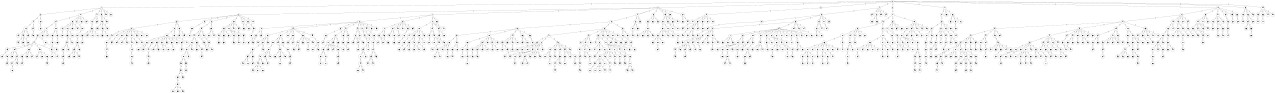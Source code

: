 graph G {
size="8.5,11;"
ratio = "expand;"
fixedsize="true;"
overlap="scale;"
node[shape=circle,width=.12,hight=.12,fontsize=12]
edge[fontsize=12]

0[label=" 0" color=black, pos="2.4617563,0.59306701!"];
1[label=" 1" color=black, pos="1.5310722,2.3827238!"];
2[label=" 2" color=black, pos="0.0056271604,2.3353449!"];
3[label=" 3" color=black, pos="0.88627875,0.40289842!"];
4[label=" 4" color=black, pos="1.271114,2.1853557!"];
5[label=" 5" color=black, pos="1.2188252,1.502954!"];
6[label=" 6" color=black, pos="0.20229684,0.95370487!"];
7[label=" 7" color=black, pos="0.2854,2.1225511!"];
8[label=" 8" color=black, pos="1.1294387,2.858142!"];
9[label=" 9" color=black, pos="2.2082896,2.4796997!"];
10[label=" 10" color=black, pos="2.8445217,1.2587552!"];
11[label=" 11" color=black, pos="0.76546158,1.1047394!"];
12[label=" 12" color=black, pos="1.3225213,2.7689977!"];
13[label=" 13" color=black, pos="0.44683377,2.1050716!"];
14[label=" 14" color=black, pos="2.8456417,0.48674786!"];
15[label=" 15" color=black, pos="0.41182632,2.8781979!"];
16[label=" 16" color=black, pos="0.32491701,0.201776!"];
17[label=" 17" color=black, pos="1.9772058,0.74712339!"];
18[label=" 18" color=black, pos="1.4965203,0.55252801!"];
19[label=" 19" color=black, pos="2.6675323,0.2985575!"];
20[label=" 20" color=black, pos="1.9473626,1.5314!"];
21[label=" 21" color=black, pos="1.3395069,0.043326943!"];
22[label=" 22" color=black, pos="0.69524815,1.3161902!"];
23[label=" 23" color=black, pos="2.1393737,0.64833953!"];
24[label=" 24" color=black, pos="0.93072813,0.99749737!"];
25[label=" 25" color=black, pos="0.53159123,0.7296614!"];
26[label=" 26" color=black, pos="0.75049937,0.29009343!"];
27[label=" 27" color=black, pos="2.9394569,1.4080852!"];
28[label=" 28" color=black, pos="1.6562061,2.2810157!"];
29[label=" 29" color=black, pos="0.5759569,0.18086152!"];
30[label=" 30" color=black, pos="1.8544175,1.3782795!"];
31[label=" 31" color=black, pos="0.69143995,1.458082!"];
32[label=" 32" color=black, pos="1.8767346,2.530102!"];
33[label=" 33" color=black, pos="2.2002001,1.4364373!"];
34[label=" 34" color=black, pos="2.5419528,0.3687311!"];
35[label=" 35" color=black, pos="1.3151817,0.36822904!"];
36[label=" 36" color=black, pos="0.71630152,2.9671008!"];
37[label=" 37" color=black, pos="2.9735875,1.5634635!"];
38[label=" 38" color=black, pos="1.6450141,2.8217962!"];
39[label=" 39" color=black, pos="1.968362,0.95862208!"];
40[label=" 40" color=black, pos="0.73545751,1.2534224!"];
41[label=" 41" color=black, pos="2.7484874,0.88635709!"];
42[label=" 42" color=black, pos="1.4163905,0.77184983!"];
43[label=" 43" color=black, pos="1.0319045,0.70296005!"];
44[label=" 44" color=black, pos="0.78932366,0.040464408!"];
45[label=" 45" color=black, pos="0.81802312,0.59091611!"];
46[label=" 46" color=black, pos="1.5456709,2.7994912!"];
47[label=" 47" color=black, pos="0.69259048,2.3591295!"];
48[label=" 48" color=black, pos="1.2468373,2.3637056!"];
49[label=" 49" color=black, pos="0.30241169,1.285765!"];
50[label=" 50" color=black, pos="2.5051509,1.4503745!"];
51[label=" 51" color=black, pos="2.1976937,1.2852614!"];
52[label=" 52" color=black, pos="0.82339533,2.7499285!"];
53[label=" 53" color=black, pos="0.92965364,1.1044556!"];
54[label=" 54" color=black, pos="0.75355688,1.9893574!"];
55[label=" 55" color=black, pos="2.6620601,0.87419535!"];
56[label=" 56" color=black, pos="2.9610389,2.9042222!"];
57[label=" 57" color=black, pos="2.4879637,0.98225276!"];
58[label=" 58" color=black, pos="1.2476019,1.5301699!"];
59[label=" 59" color=black, pos="2.5859617,0.43231288!"];
60[label=" 60" color=black, pos="1.141157,2.0507755!"];
61[label=" 61" color=black, pos="1.5230859,0.54613516!"];
62[label=" 62" color=black, pos="2.059178,0.72279016!"];
63[label=" 63" color=black, pos="2.8839795,2.6301355!"];
64[label=" 64" color=black, pos="0.83488646,2.1084689!"];
65[label=" 65" color=black, pos="2.7243447,0.31596467!"];
66[label=" 66" color=black, pos="0.52334888,2.4172422!"];
67[label=" 67" color=black, pos="0.66156584,0.51866769!"];
68[label=" 68" color=black, pos="0.031796418,0.87353351!"];
69[label=" 69" color=black, pos="2.7246744,0.83152513!"];
70[label=" 70" color=black, pos="2.9551612,1.5050904!"];
71[label=" 71" color=black, pos="1.1513008,0.68415909!"];
72[label=" 72" color=black, pos="1.6695835,2.3090374!"];
73[label=" 73" color=black, pos="1.8833496,2.3658748!"];
74[label=" 74" color=black, pos="0.47113662,0.51600912!"];
75[label=" 75" color=black, pos="1.6326721,0.93542531!"];
76[label=" 76" color=black, pos="1.60412,0.21935086!"];
77[label=" 77" color=black, pos="2.2286275,1.1126467!"];
78[label=" 78" color=black, pos="0.60519129,0.022929484!"];
79[label=" 79" color=black, pos="1.7529629,1.7426793!"];
80[label=" 80" color=black, pos="0.49971656,2.8164746!"];
81[label=" 81" color=black, pos="0.67671875,1.7897647!"];
82[label=" 82" color=black, pos="0.96546648,0.28055782!"];
83[label=" 83" color=black, pos="0.34045063,0.26260711!"];
84[label=" 84" color=black, pos="0.024941948,1.273365!"];
85[label=" 85" color=black, pos="0.53283397,2.4373582!"];
86[label=" 86" color=black, pos="2.0037488,0.89451734!"];
87[label=" 87" color=black, pos="2.1673762,2.1792581!"];
88[label=" 88" color=black, pos="0.68891338,2.050159!"];
89[label=" 89" color=black, pos="1.1780822,0.5134875!"];
90[label=" 90" color=black, pos="2.1456975,2.7416873!"];
91[label=" 91" color=black, pos="2.0100285,0.43071879!"];
92[label=" 92" color=black, pos="2.4862523,0.28853984!"];
93[label=" 93" color=black, pos="0.090095562,2.1571116!"];
94[label=" 94" color=black, pos="2.1861857,1.8505561!"];
95[label=" 95" color=black, pos="0.68882559,0.02065474!"];
96[label=" 96" color=black, pos="2.025547,0.7433711!"];
97[label=" 97" color=black, pos="1.9107374,1.3471779!"];
98[label=" 98" color=black, pos="1.0509039,2.5425831!"];
99[label=" 99" color=black, pos="1.0931595,0.095902782!"];
100[label=" 100" color=black, pos="0.67738568,2.5984982!"];
101[label=" 101" color=black, pos="2.1103407,1.8613256!"];
102[label=" 102" color=black, pos="2.8072386,1.6500883!"];
103[label=" 103" color=black, pos="2.741696,1.8738032!"];
104[label=" 104" color=black, pos="2.7415568,2.9708722!"];
105[label=" 105" color=black, pos="2.8740329,2.7087291!"];
106[label=" 106" color=black, pos="2.4069152,0.98586923!"];
107[label=" 107" color=black, pos="2.224614,0.079486528!"];
108[label=" 108" color=black, pos="1.4662146,1.6694809!"];
109[label=" 109" color=black, pos="0.43359441,1.8730816!"];
110[label=" 110" color=black, pos="1.2426883,0.73689728!"];
111[label=" 111" color=black, pos="2.1939129,2.7516274!"];
112[label=" 112" color=black, pos="1.2278748,0.58776386!"];
113[label=" 113" color=black, pos="1.0405497,1.0268445!"];
114[label=" 114" color=black, pos="1.5478051,2.9475396!"];
115[label=" 115" color=black, pos="1.0944858,0.67441881!"];
116[label=" 116" color=black, pos="2.7050108,2.1372557!"];
117[label=" 117" color=black, pos="1.8747063,1.3794382!"];
118[label=" 118" color=black, pos="1.5335072,0.10177892!"];
119[label=" 119" color=black, pos="2.727036,2.6628899!"];
120[label=" 120" color=black, pos="0.57590586,0.056818488!"];
121[label=" 121" color=black, pos="1.5471467,1.0639204!"];
122[label=" 122" color=black, pos="0.096376799,0.86737092!"];
123[label=" 123" color=black, pos="2.0384861,1.751563!"];
124[label=" 124" color=black, pos="0.88568947,1.8821021!"];
125[label=" 125" color=black, pos="2.899156,1.8777904!"];
126[label=" 126" color=black, pos="0.37787586,1.1600834!"];
127[label=" 127" color=black, pos="2.8329756,0.05982266!"];
128[label=" 128" color=black, pos="2.073627,0.025336956!"];
129[label=" 129" color=black, pos="2.2003042,0.71572552!"];
130[label=" 130" color=black, pos="2.1007174,0.48754356!"];
131[label=" 131" color=black, pos="1.1248862,1.8827004!"];
132[label=" 132" color=black, pos="1.1279252,2.7709714!"];
133[label=" 133" color=black, pos="1.0263428,2.4597445!"];
134[label=" 134" color=black, pos="0.62833106,0.50913054!"];
135[label=" 135" color=black, pos="2.4428013,2.870188!"];
136[label=" 136" color=black, pos="0.68559435,1.1372021!"];
137[label=" 137" color=black, pos="1.9847824,2.1825795!"];
138[label=" 138" color=black, pos="2.436024,1.2247032!"];
139[label=" 139" color=black, pos="2.9092296,2.5714858!"];
140[label=" 140" color=black, pos="0.87220606,2.0642361!"];
141[label=" 141" color=black, pos="2.991219,1.3027675!"];
142[label=" 142" color=black, pos="2.1438086,2.0808567!"];
143[label=" 143" color=black, pos="1.3808513,1.1030382!"];
144[label=" 144" color=black, pos="2.8465697,2.9523441!"];
145[label=" 145" color=black, pos="0.093167838,2.9168518!"];
146[label=" 146" color=black, pos="1.8050467,2.090102!"];
147[label=" 147" color=black, pos="1.2489587,2.7514311!"];
148[label=" 148" color=black, pos="2.004045,1.0197136!"];
149[label=" 149" color=black, pos="1.3396479,1.614814!"];
150[label=" 150" color=black, pos="0.13437919,1.0700664!"];
151[label=" 151" color=black, pos="0.64671542,2.5816761!"];
152[label=" 152" color=black, pos="1.4133449,0.32463722!"];
153[label=" 153" color=black, pos="1.6689438,2.0357045!"];
154[label=" 154" color=black, pos="2.3830441,1.1882668!"];
155[label=" 155" color=black, pos="0.78739436,2.7531675!"];
156[label=" 156" color=black, pos="0.75536519,2.7867034!"];
157[label=" 157" color=black, pos="0.095362208,1.5784695!"];
158[label=" 158" color=black, pos="1.0971881,1.7449719!"];
159[label=" 159" color=black, pos="1.8216405,1.2371887!"];
160[label=" 160" color=black, pos="1.8606681,1.741498!"];
161[label=" 161" color=black, pos="1.803315,0.0036024563!"];
162[label=" 162" color=black, pos="1.9030091,1.8183619!"];
163[label=" 163" color=black, pos="0.13156722,1.4818429!"];
164[label=" 164" color=black, pos="1.3444105,0.98194548!"];
165[label=" 165" color=black, pos="1.6700637,0.66951407!"];
166[label=" 166" color=black, pos="0.20895094,2.5111554!"];
167[label=" 167" color=black, pos="0.74113383,1.2655768!"];
168[label=" 168" color=black, pos="2.31017,0.13141388!"];
169[label=" 169" color=black, pos="2.7842774,2.2998441!"];
170[label=" 170" color=black, pos="0.3268856,1.37769!"];
171[label=" 171" color=black, pos="0.68973535,2.3453852!"];
172[label=" 172" color=black, pos="1.1280791,1.4739185!"];
173[label=" 173" color=black, pos="2.8877458,0.56539461!"];
174[label=" 174" color=black, pos="2.5579185,1.1272881!"];
175[label=" 175" color=black, pos="2.8248941,0.90085424!"];
176[label=" 176" color=black, pos="1.3999397,2.2485491!"];
177[label=" 177" color=black, pos="1.1672844,1.8715037!"];
178[label=" 178" color=black, pos="1.6665992,2.9526229!"];
179[label=" 179" color=black, pos="0.10872659,2.3904804!"];
180[label=" 180" color=black, pos="0.62533884,1.0349485!"];
181[label=" 181" color=black, pos="1.0078314,0.60978128!"];
182[label=" 182" color=black, pos="0.67689309,2.8648021!"];
183[label=" 183" color=black, pos="2.1299343,1.6368513!"];
184[label=" 184" color=black, pos="0.79792449,1.7140912!"];
185[label=" 185" color=black, pos="0.43379361,1.459379!"];
186[label=" 186" color=black, pos="1.8347886,1.4567273!"];
187[label=" 187" color=black, pos="1.71001,1.1803209!"];
188[label=" 188" color=black, pos="0.71160653,0.8484334!"];
189[label=" 189" color=black, pos="2.8156125,1.2851877!"];
190[label=" 190" color=black, pos="2.1952841,1.9942928!"];
191[label=" 191" color=black, pos="0.91564626,0.85509248!"];
192[label=" 192" color=black, pos="1.5165445,0.67877968!"];
193[label=" 193" color=black, pos="0.15477865,1.0507309!"];
194[label=" 194" color=black, pos="2.5501605,1.9330825!"];
195[label=" 195" color=black, pos="0.35466591,2.5955193!"];
196[label=" 196" color=black, pos="2.3286729,0.78571034!"];
197[label=" 197" color=black, pos="2.9021674,0.63679099!"];
198[label=" 198" color=black, pos="2.220888,1.4226699!"];
199[label=" 199" color=black, pos="1.2622278,2.850105!"];
200[label=" 200" color=black, pos="1.8469461,1.7291104!"];
201[label=" 201" color=black, pos="0.66704332,1.991292!"];
202[label=" 202" color=black, pos="1.2872995,2.4773743!"];
203[label=" 203" color=black, pos="2.037778,2.7082378!"];
204[label=" 204" color=black, pos="2.5168463,1.5107363!"];
205[label=" 205" color=black, pos="2.5648462,0.51646511!"];
206[label=" 206" color=black, pos="2.778611,1.9222685!"];
207[label=" 207" color=black, pos="0.21689732,2.8196112!"];
208[label=" 208" color=black, pos="2.3012581,0.065568076!"];
209[label=" 209" color=black, pos="1.3285628,2.1855053!"];
210[label=" 210" color=black, pos="1.9812346,2.2578276!"];
211[label=" 211" color=black, pos="1.7357732,0.38546344!"];
212[label=" 212" color=black, pos="1.4600136,0.67163313!"];
213[label=" 213" color=black, pos="0.04372694,1.810594!"];
214[label=" 214" color=black, pos="2.1272332,1.8631768!"];
215[label=" 215" color=black, pos="0.50523596,2.4079739!"];
216[label=" 216" color=black, pos="1.2315095,2.7747955!"];
217[label=" 217" color=black, pos="0.53040205,2.1759346!"];
218[label=" 218" color=black, pos="1.6231804,1.5306492!"];
219[label=" 219" color=black, pos="0.39982765,1.611573!"];
220[label=" 220" color=black, pos="0.81231236,1.8847011!"];
221[label=" 221" color=black, pos="0.47130439,0.67837726!"];
222[label=" 222" color=black, pos="0.42815762,1.9426681!"];
223[label=" 223" color=black, pos="1.2243421,0.73988766!"];
224[label=" 224" color=black, pos="1.824184,0.01592393!"];
225[label=" 225" color=black, pos="2.474984,0.86622272!"];
226[label=" 226" color=black, pos="2.6256207,2.4571179!"];
227[label=" 227" color=black, pos="1.3129846,0.8852896!"];
228[label=" 228" color=black, pos="0.35189707,2.9813363!"];
229[label=" 229" color=black, pos="0.46528577,0.42173906!"];
230[label=" 230" color=black, pos="1.2012676,1.826837!"];
231[label=" 231" color=black, pos="2.7150492,2.8814613!"];
232[label=" 232" color=black, pos="1.0814078,1.8938193!"];
233[label=" 233" color=black, pos="0.089243715,1.6545561!"];
234[label=" 234" color=black, pos="1.156914,0.74031281!"];
235[label=" 235" color=black, pos="2.1803649,2.5951956!"];
236[label=" 236" color=black, pos="0.39559307,2.3554634!"];
237[label=" 237" color=black, pos="0.23624538,1.7543222!"];
238[label=" 238" color=black, pos="1.1416097,1.8631226!"];
239[label=" 239" color=black, pos="1.1478838,0.39589217!"];
240[label=" 240" color=black, pos="2.6419691,1.7856834!"];
241[label=" 241" color=black, pos="0.049753582,0.44607727!"];
242[label=" 242" color=black, pos="2.5519135,2.6765662!"];
243[label=" 243" color=black, pos="2.8119925,2.2645403!"];
244[label=" 244" color=black, pos="1.8482937,2.0684644!"];
245[label=" 245" color=black, pos="0.39720617,2.522052!"];
246[label=" 246" color=black, pos="0.40394582,1.3954748!"];
247[label=" 247" color=black, pos="1.1297586,2.7811213!"];
248[label=" 248" color=black, pos="0.08107844,2.5029406!"];
249[label=" 249" color=black, pos="2.0070442,0.33749962!"];
250[label=" 250" color=black, pos="1.1354079,0.29123597!"];
251[label=" 251" color=black, pos="2.2858277,0.15498594!"];
252[label=" 252" color=black, pos="0.17577996,2.2186604!"];
253[label=" 253" color=black, pos="0.046236948,1.111802!"];
254[label=" 254" color=black, pos="1.1258871,1.0020124!"];
255[label=" 255" color=black, pos="1.2986437,2.0273734!"];
256[label=" 256" color=black, pos="0.34993838,1.5105541!"];
257[label=" 257" color=black, pos="0.4793318,2.9159402!"];
258[label=" 258" color=black, pos="0.86211958,2.5621401!"];
259[label=" 259" color=black, pos="1.7629524,1.2820686!"];
260[label=" 260" color=black, pos="0.94057637,0.5117185!"];
261[label=" 261" color=black, pos="1.2414414,0.43699609!"];
262[label=" 262" color=black, pos="0.13079721,1.6229742!"];
263[label=" 263" color=black, pos="1.2221422,2.809163!"];
264[label=" 264" color=black, pos="2.1806616,0.92906313!"];
265[label=" 265" color=black, pos="0.1677708,0.27473307!"];
266[label=" 266" color=black, pos="1.0521794,0.17783762!"];
267[label=" 267" color=black, pos="2.5539992,2.7538642!"];
268[label=" 268" color=black, pos="2.9606352,2.4813889!"];
269[label=" 269" color=black, pos="1.8891032,2.569405!"];
270[label=" 270" color=black, pos="2.3573935,2.4493413!"];
271[label=" 271" color=black, pos="1.8427268,1.1516163!"];
272[label=" 272" color=black, pos="1.5782213,0.68338173!"];
273[label=" 273" color=black, pos="1.9256827,2.7758825!"];
274[label=" 274" color=black, pos="0.79498796,1.792994!"];
275[label=" 275" color=black, pos="2.4136263,1.8435628!"];
276[label=" 276" color=black, pos="0.81244095,0.57633796!"];
277[label=" 277" color=black, pos="0.24333666,1.7214446!"];
278[label=" 278" color=black, pos="0.33812219,1.1802658!"];
279[label=" 279" color=black, pos="2.42929,2.2042373!"];
280[label=" 280" color=black, pos="0.41256153,0.75350341!"];
281[label=" 281" color=black, pos="1.8457339,1.3161064!"];
282[label=" 282" color=black, pos="2.4831059,2.989709!"];
283[label=" 283" color=black, pos="2.6559586,1.2709936!"];
284[label=" 284" color=black, pos="1.1582234,2.1699437!"];
285[label=" 285" color=black, pos="1.9930746,0.0022902396!"];
286[label=" 286" color=black, pos="0.062174089,0.51204575!"];
287[label=" 287" color=black, pos="1.5144382,0.49897545!"];
288[label=" 288" color=black, pos="2.6039022,0.26524397!"];
289[label=" 289" color=black, pos="1.7818647,0.090357882!"];
290[label=" 290" color=black, pos="1.6904508,0.16170288!"];
291[label=" 291" color=black, pos="2.9133387,1.8148089!"];
292[label=" 292" color=black, pos="0.28002811,2.4731222!"];
293[label=" 293" color=black, pos="1.8761409,1.6042994!"];
294[label=" 294" color=black, pos="1.6579685,2.4297791!"];
295[label=" 295" color=black, pos="1.8326283,0.099406456!"];
296[label=" 296" color=black, pos="1.1812334,2.8861665!"];
297[label=" 297" color=black, pos="0.94600079,2.2280688!"];
298[label=" 298" color=black, pos="2.0565913,2.9828609!"];
299[label=" 299" color=black, pos="2.8224682,1.041492!"];
300[label=" 300" color=black, pos="1.7824225,1.375599!"];
301[label=" 301" color=black, pos="2.9900266,0.59687844!"];
302[label=" 302" color=black, pos="1.0962437,1.8204019!"];
303[label=" 303" color=black, pos="0.95541216,2.3654024!"];
304[label=" 304" color=black, pos="1.2844587,0.09974377!"];
305[label=" 305" color=black, pos="1.2280933,2.8669111!"];
306[label=" 306" color=black, pos="0.71758433,2.2546145!"];
307[label=" 307" color=black, pos="1.6474419,1.6425489!"];
308[label=" 308" color=black, pos="2.8107208,0.088427824!"];
309[label=" 309" color=black, pos="1.9980464,2.4487425!"];
310[label=" 310" color=black, pos="2.7119638,2.0231621!"];
311[label=" 311" color=black, pos="1.1889527,2.8040216!"];
312[label=" 312" color=black, pos="2.6401334,1.703871!"];
313[label=" 313" color=black, pos="0.23157799,1.1529113!"];
314[label=" 314" color=black, pos="1.4205541,2.4892149!"];
315[label=" 315" color=black, pos="0.70363242,2.4978603!"];
316[label=" 316" color=black, pos="1.1499118,0.31510057!"];
317[label=" 317" color=black, pos="2.2715944,2.2422483!"];
318[label=" 318" color=black, pos="0.032987487,2.6509343!"];
319[label=" 319" color=black, pos="0.65397496,1.6953516!"];
320[label=" 320" color=black, pos="0.35872128,1.1623352!"];
321[label=" 321" color=black, pos="2.9700047,0.53946158!"];
322[label=" 322" color=black, pos="2.7227724,0.45855471!"];
323[label=" 323" color=black, pos="0.16044027,0.94075797!"];
324[label=" 324" color=black, pos="2.5427032,0.45831024!"];
325[label=" 325" color=black, pos="2.0197016,2.7978559!"];
326[label=" 326" color=black, pos="2.965969,2.2746293!"];
327[label=" 327" color=black, pos="0.90374612,0.91405237!"];
328[label=" 328" color=black, pos="2.3692035,0.85276666!"];
329[label=" 329" color=black, pos="2.391634,0.72976698!"];
330[label=" 330" color=black, pos="0.42090471,1.5408112!"];
331[label=" 331" color=black, pos="2.1447367,2.891697!"];
332[label=" 332" color=black, pos="2.7374277,0.50173762!"];
333[label=" 333" color=black, pos="2.0505658,0.80981846!"];
334[label=" 334" color=black, pos="2.7483838,1.6364788!"];
335[label=" 335" color=black, pos="0.054428707,2.9145973!"];
336[label=" 336" color=black, pos="0.62691871,0.76284048!"];
337[label=" 337" color=black, pos="0.15959219,2.1329592!"];
338[label=" 338" color=black, pos="1.6809291,2.1618419!"];
339[label=" 339" color=black, pos="1.1553395,2.5131058!"];
340[label=" 340" color=black, pos="1.4035461,0.64989657!"];
341[label=" 341" color=black, pos="1.314437,0.47064682!"];
342[label=" 342" color=black, pos="0.5441628,1.7149507!"];
343[label=" 343" color=black, pos="1.6576568,1.0222238!"];
344[label=" 344" color=black, pos="0.39691188,0.30312825!"];
345[label=" 345" color=black, pos="2.2776717,1.137001!"];
346[label=" 346" color=black, pos="1.1098578,0.78426671!"];
347[label=" 347" color=black, pos="2.3523817,0.15796454!"];
348[label=" 348" color=black, pos="1.312216,1.2100399!"];
349[label=" 349" color=black, pos="1.2675761,1.6894738!"];
350[label=" 350" color=black, pos="0.7878123,2.4103304!"];
351[label=" 351" color=black, pos="1.0339724,2.7300446!"];
352[label=" 352" color=black, pos="0.21761845,0.98738832!"];
353[label=" 353" color=black, pos="0.46926028,1.453891!"];
354[label=" 354" color=black, pos="0.42323212,1.8443154!"];
355[label=" 355" color=black, pos="2.5355302,0.53154174!"];
356[label=" 356" color=black, pos="0.81014101,0.47439924!"];
357[label=" 357" color=black, pos="1.4222683,1.8894561!"];
358[label=" 358" color=black, pos="0.56829745,1.6555497!"];
359[label=" 359" color=black, pos="2.7323408,1.0331541!"];
360[label=" 360" color=black, pos="1.4187672,2.4452493!"];
361[label=" 361" color=black, pos="2.1449317,2.4671455!"];
362[label=" 362" color=black, pos="0.137298,0.34377766!"];
363[label=" 363" color=black, pos="0.31374076,2.5205745!"];
364[label=" 364" color=black, pos="0.616901,1.2015989!"];
365[label=" 365" color=black, pos="1.1588467,0.24924987!"];
366[label=" 366" color=black, pos="0.39084155,1.329414!"];
367[label=" 367" color=black, pos="0.29039385,0.073141496!"];
368[label=" 368" color=black, pos="2.3831105,2.5971885!"];
369[label=" 369" color=black, pos="0.41753116,0.096205944!"];
370[label=" 370" color=black, pos="1.3757948,1.2276574!"];
371[label=" 371" color=black, pos="2.315303,1.8134173!"];
372[label=" 372" color=black, pos="0.74320557,2.9713733!"];
373[label=" 373" color=black, pos="0.10607124,0.62919645!"];
374[label=" 374" color=black, pos="0.12542272,2.6200951!"];
375[label=" 375" color=black, pos="1.3211785,0.12497758!"];
376[label=" 376" color=black, pos="1.2116274,1.2323311!"];
377[label=" 377" color=black, pos="1.7865,1.1839877!"];
378[label=" 378" color=black, pos="1.7685207,0.85183034!"];
379[label=" 379" color=black, pos="0.159877,2.0160277!"];
380[label=" 380" color=black, pos="0.6802639,1.8051349!"];
381[label=" 381" color=black, pos="2.2080241,0.28324793!"];
382[label=" 382" color=black, pos="0.39294175,2.7492634!"];
383[label=" 383" color=black, pos="2.5965796,1.4184092!"];
384[label=" 384" color=black, pos="2.596407,2.4373656!"];
385[label=" 385" color=black, pos="0.97927737,0.5452018!"];
386[label=" 386" color=black, pos="0.032998467,2.8316217!"];
387[label=" 387" color=black, pos="1.0622798,1.095958!"];
388[label=" 388" color=black, pos="2.8350503,1.5288788!"];
389[label=" 389" color=black, pos="0.3354242,0.37652135!"];
390[label=" 390" color=black, pos="1.7154698,2.4424862!"];
391[label=" 391" color=black, pos="1.0000258,1.1202564!"];
392[label=" 392" color=black, pos="1.5116357,2.9793399!"];
393[label=" 393" color=black, pos="1.1789754,0.23871114!"];
394[label=" 394" color=black, pos="0.92157379,2.4048493!"];
395[label=" 395" color=black, pos="1.9179822,1.7263973!"];
396[label=" 396" color=black, pos="2.4019002,1.796107!"];
397[label=" 397" color=black, pos="2.0674029,2.4656903!"];
398[label=" 398" color=black, pos="0.29841315,2.0949221!"];
399[label=" 399" color=black, pos="0.76907197,2.8948718!"];
400[label=" 400" color=black, pos="1.7728005,1.7716208!"];
401[label=" 401" color=black, pos="0.39875326,2.1637497!"];
402[label=" 402" color=black, pos="1.0806648,1.3041806!"];
403[label=" 403" color=black, pos="1.0694063,0.75167953!"];
404[label=" 404" color=black, pos="1.285854,1.2086309!"];
405[label=" 405" color=black, pos="2.7204149,1.1361296!"];
406[label=" 406" color=black, pos="0.58249784,0.31726701!"];
407[label=" 407" color=black, pos="2.4462302,0.63227752!"];
408[label=" 408" color=black, pos="2.0863504,2.1708066!"];
409[label=" 409" color=black, pos="2.4142303,0.8054307!"];
410[label=" 410" color=black, pos="2.9031553,1.4935421!"];
411[label=" 411" color=black, pos="1.1401892,2.4438682!"];
412[label=" 412" color=black, pos="2.7930082,0.77930019!"];
413[label=" 413" color=black, pos="2.3268204,2.5322512!"];
414[label=" 414" color=black, pos="2.1464815,1.2608881!"];
415[label=" 415" color=black, pos="0.061656981,2.8117424!"];
416[label=" 416" color=black, pos="0.29706393,2.633111!"];
417[label=" 417" color=black, pos="1.3171053,2.2061893!"];
418[label=" 418" color=black, pos="0.54815304,2.1928223!"];
419[label=" 419" color=black, pos="1.9449531,1.1143855!"];
420[label=" 420" color=black, pos="2.2891896,0.25138439!"];
421[label=" 421" color=black, pos="0.80911552,0.52532826!"];
422[label=" 422" color=black, pos="0.63315379,1.5483087!"];
423[label=" 423" color=black, pos="1.6793819,1.8428181!"];
424[label=" 424" color=black, pos="2.3426,0.68774007!"];
425[label=" 425" color=black, pos="2.9144709,0.87996596!"];
426[label=" 426" color=black, pos="1.5936609,2.1509662!"];
427[label=" 427" color=black, pos="2.7094787,0.27657521!"];
428[label=" 428" color=black, pos="0.15903746,2.6146783!"];
429[label=" 429" color=black, pos="2.3115952,0.92374998!"];
430[label=" 430" color=black, pos="0.92622289,2.6395598!"];
431[label=" 431" color=black, pos="0.83210968,1.5820506!"];
432[label=" 432" color=black, pos="2.958307,1.834415!"];
433[label=" 433" color=black, pos="1.1637201,0.33540181!"];
434[label=" 434" color=black, pos="2.7871692,0.2959949!"];
435[label=" 435" color=black, pos="2.7517197,1.4953163!"];
436[label=" 436" color=black, pos="1.1005297,2.8789101!"];
437[label=" 437" color=black, pos="2.2500011,2.3568739!"];
438[label=" 438" color=black, pos="2.2747188,2.7818288!"];
439[label=" 439" color=black, pos="1.4788115,1.2815382!"];
440[label=" 440" color=black, pos="0.63367013,0.30989646!"];
441[label=" 441" color=black, pos="0.8303342,2.5547712!"];
442[label=" 442" color=black, pos="1.1316663,2.1141514!"];
443[label=" 443" color=black, pos="0.4233362,2.7941431!"];
444[label=" 444" color=black, pos="0.71946222,2.9359908!"];
445[label=" 445" color=black, pos="0.47571342,0.14568739!"];
446[label=" 446" color=black, pos="1.2892983,1.8572606!"];
447[label=" 447" color=black, pos="0.29139567,1.2052283!"];
448[label=" 448" color=black, pos="0.25475199,0.72245602!"];
449[label=" 449" color=black, pos="1.160423,2.7025896!"];
450[label=" 450" color=black, pos="0.1279933,2.1754753!"];
451[label=" 451" color=black, pos="0.42620868,1.0751954!"];
452[label=" 452" color=black, pos="1.6426717,2.1151343!"];
453[label=" 453" color=black, pos="1.3040508,2.8688173!"];
454[label=" 454" color=black, pos="2.1883379,0.36145885!"];
455[label=" 455" color=black, pos="1.8648767,1.4047993!"];
456[label=" 456" color=black, pos="2.0818119,1.2047149!"];
457[label=" 457" color=black, pos="0.40448256,1.5343243!"];
458[label=" 458" color=black, pos="2.7240456,1.0838054!"];
459[label=" 459" color=black, pos="0.67941791,2.2959251!"];
460[label=" 460" color=black, pos="1.1701869,0.44047469!"];
461[label=" 461" color=black, pos="1.671881,2.0675869!"];
462[label=" 462" color=black, pos="1.0353699,0.33995244!"];
463[label=" 463" color=black, pos="0.99573287,2.0198753!"];
464[label=" 464" color=black, pos="0.87200712,1.3197798!"];
465[label=" 465" color=black, pos="0.13189476,1.8089655!"];
466[label=" 466" color=black, pos="0.56390353,1.0061946!"];
467[label=" 467" color=black, pos="0.051771661,2.565411!"];
468[label=" 468" color=black, pos="2.7131791,1.6961964!"];
469[label=" 469" color=black, pos="2.3151777,1.245279!"];
470[label=" 470" color=black, pos="1.1928289,1.2507942!"];
471[label=" 471" color=black, pos="2.3299832,0.2661066!"];
472[label=" 472" color=black, pos="1.4952597,2.47848!"];
473[label=" 473" color=black, pos="1.4399904,1.4830948!"];
474[label=" 474" color=black, pos="1.1802165,0.24721536!"];
475[label=" 475" color=black, pos="0.7914091,0.45394675!"];
476[label=" 476" color=black, pos="0.81851212,1.8896483!"];
477[label=" 477" color=black, pos="0.91392634,2.4842374!"];
478[label=" 478" color=black, pos="0.72015885,2.2953171!"];
479[label=" 479" color=black, pos="1.0057012,0.25213246!"];
480[label=" 480" color=black, pos="0.14731004,1.1281154!"];
481[label=" 481" color=black, pos="1.0180581,1.5911944!"];
482[label=" 482" color=black, pos="2.1004996,2.4302627!"];
483[label=" 483" color=black, pos="1.6510361,2.3964969!"];
484[label=" 484" color=black, pos="0.034352619,1.6032381!"];
485[label=" 485" color=black, pos="1.4210726,1.0550342!"];
486[label=" 486" color=black, pos="2.8225071,2.1913736!"];
487[label=" 487" color=black, pos="0.91177496,2.3291692!"];
488[label=" 488" color=black, pos="1.1741185,1.6463854!"];
489[label=" 489" color=black, pos="1.0684948,1.3904512!"];
490[label=" 490" color=black, pos="1.0759895,2.0609031!"];
491[label=" 491" color=black, pos="0.70492346,2.1965738!"];
492[label=" 492" color=black, pos="0.74354529,2.687555!"];
493[label=" 493" color=black, pos="0.88728737,1.3058494!"];
494[label=" 494" color=black, pos="1.0929405,1.5380028!"];
495[label=" 495" color=black, pos="1.9407289,0.063800499!"];
496[label=" 496" color=black, pos="1.3244565,1.3070241!"];
497[label=" 497" color=black, pos="1.9477657,2.5619458!"];
498[label=" 498" color=black, pos="1.5181893,1.7507808!"];
499[label=" 499" color=black, pos="1.0802489,0.9623888!"];
500[label=" 500" color=black, pos="2.7471665,1.9884121!"];
501[label=" 501" color=black, pos="1.3925331,0.34424835!"];
502[label=" 502" color=black, pos="1.7914844,1.4901891!"];
503[label=" 503" color=black, pos="0.74942309,2.8470608!"];
504[label=" 504" color=black, pos="1.2641756,0.46683098!"];
505[label=" 505" color=black, pos="1.8515602,0.23569645!"];
506[label=" 506" color=black, pos="0.65162566,2.5928622!"];
507[label=" 507" color=black, pos="2.9338318,2.5556688!"];
508[label=" 508" color=black, pos="0.20519486,0.31545219!"];
509[label=" 509" color=black, pos="2.8383425,1.0832016!"];
510[label=" 510" color=black, pos="0.54195167,1.3620403!"];
511[label=" 511" color=black, pos="0.12738038,1.3652544!"];
512[label=" 512" color=black, pos="1.363186,1.6034972!"];
513[label=" 513" color=black, pos="0.86086213,2.5844958!"];
514[label=" 514" color=black, pos="0.8256709,2.2443624!"];
515[label=" 515" color=black, pos="2.732609,1.4405011!"];
516[label=" 516" color=black, pos="1.3441122,0.5355318!"];
517[label=" 517" color=black, pos="1.4156538,1.8122816!"];
518[label=" 518" color=black, pos="0.19212413,1.2489802!"];
519[label=" 519" color=black, pos="0.38342298,1.7110604!"];
520[label=" 520" color=black, pos="1.44632,2.9613553!"];
521[label=" 521" color=black, pos="1.1537513,0.8196699!"];
522[label=" 522" color=black, pos="2.723209,1.738925!"];
523[label=" 523" color=black, pos="1.8640636,1.3936219!"];
524[label=" 524" color=black, pos="0.93537927,2.3906305!"];
525[label=" 525" color=black, pos="1.5478871,2.3086385!"];
526[label=" 526" color=black, pos="1.377234,2.0595157!"];
527[label=" 527" color=black, pos="0.17185332,2.507266!"];
528[label=" 528" color=black, pos="2.0851338,1.9253554!"];
529[label=" 529" color=black, pos="2.0144723,0.21830736!"];
530[label=" 530" color=black, pos="0.80905762,1.1934993!"];
531[label=" 531" color=black, pos="1.1366583,2.881297!"];
532[label=" 532" color=black, pos="2.5162749,0.42307064!"];
533[label=" 533" color=black, pos="0.47483958,2.8041732!"];
534[label=" 534" color=black, pos="0.28932787,0.61273052!"];
535[label=" 535" color=black, pos="0.63426503,0.079354493!"];
536[label=" 536" color=black, pos="0.58861775,1.958284!"];
537[label=" 537" color=black, pos="1.7497352,2.3407714!"];
538[label=" 538" color=black, pos="0.13382365,1.231914!"];
539[label=" 539" color=black, pos="2.1213919,1.3425196!"];
540[label=" 540" color=black, pos="0.38513845,1.7018288!"];
541[label=" 541" color=black, pos="1.4972994,1.7120516!"];
542[label=" 542" color=black, pos="0.36969087,1.2478084!"];
543[label=" 543" color=black, pos="0.4447786,0.72335475!"];
544[label=" 544" color=black, pos="0.33187282,1.6364864!"];
545[label=" 545" color=black, pos="2.8582301,1.6404009!"];
546[label=" 546" color=black, pos="1.5115285,2.2625357!"];
547[label=" 547" color=black, pos="2.9855259,2.2705873!"];
548[label=" 548" color=black, pos="0.37064546,1.2306423!"];
549[label=" 549" color=black, pos="1.4784181,2.654572!"];
550[label=" 550" color=black, pos="0.26747602,2.8520649!"];
551[label=" 551" color=black, pos="0.22954338,2.745651!"];
552[label=" 552" color=black, pos="2.2570584,1.6430242!"];
553[label=" 553" color=black, pos="1.3593951,2.1073421!"];
554[label=" 554" color=black, pos="2.15574,2.5038441!"];
555[label=" 555" color=black, pos="1.9749331,2.5119301!"];
556[label=" 556" color=black, pos="0.74684747,2.2135234!"];
557[label=" 557" color=black, pos="2.6852664,1.0733745!"];
558[label=" 558" color=black, pos="0.77047586,0.66499703!"];
559[label=" 559" color=black, pos="2.500859,2.5614354!"];
560[label=" 560" color=black, pos="0.79278534,2.8732058!"];
561[label=" 561" color=black, pos="2.4878847,2.0231041!"];
562[label=" 562" color=black, pos="2.3504258,1.7848906!"];
563[label=" 563" color=black, pos="0.30137952,1.6709374!"];
564[label=" 564" color=black, pos="1.0393932,1.2734926!"];
565[label=" 565" color=black, pos="0.75255615,1.677402!"];
566[label=" 566" color=black, pos="0.2723065,2.5230512!"];
567[label=" 567" color=black, pos="2.753047,2.5310829!"];
568[label=" 568" color=black, pos="1.2889463,1.6980128!"];
569[label=" 569" color=black, pos="0.38483669,0.42045577!"];
570[label=" 570" color=black, pos="0.24806505,1.0606213!"];
571[label=" 571" color=black, pos="2.502167,2.5976716!"];
572[label=" 572" color=black, pos="0.61601949,2.2662197!"];
573[label=" 573" color=black, pos="0.21803119,2.8916076!"];
574[label=" 574" color=black, pos="2.2860207,2.2635032!"];
575[label=" 575" color=black, pos="1.4991455,1.5849!"];
576[label=" 576" color=black, pos="0.19887489,2.5649229!"];
577[label=" 577" color=black, pos="1.0040297,2.318974!"];
578[label=" 578" color=black, pos="0.19072499,2.8015393!"];
579[label=" 579" color=black, pos="1.1111541,0.23445218!"];
580[label=" 580" color=black, pos="2.270375,0.095749236!"];
581[label=" 581" color=black, pos="0.44429364,1.9787439!"];
582[label=" 582" color=black, pos="2.4020158,2.7693821!"];
583[label=" 583" color=black, pos="2.0368332,2.6892531!"];
584[label=" 584" color=black, pos="2.6371949,1.8194197!"];
585[label=" 585" color=black, pos="1.2395547,0.89331939!"];
586[label=" 586" color=black, pos="1.5179891,2.1231717!"];
587[label=" 587" color=black, pos="0.094069574,2.3563168!"];
588[label=" 588" color=black, pos="0.85829579,0.85285071!"];
589[label=" 589" color=black, pos="2.4394229,2.0329038!"];
590[label=" 590" color=black, pos="0.073841668,1.7426!"];
591[label=" 591" color=black, pos="1.156568,0.34638305!"];
592[label=" 592" color=black, pos="0.68602918,1.4349876!"];
593[label=" 593" color=black, pos="0.3041965,0.35586359!"];
594[label=" 594" color=black, pos="2.0231657,0.45132886!"];
595[label=" 595" color=black, pos="1.8366591,0.48167977!"];
596[label=" 596" color=black, pos="0.25971176,1.9975444!"];
597[label=" 597" color=black, pos="2.1661251,0.5405734!"];
598[label=" 598" color=black, pos="1.8327341,0.35064164!"];
599[label=" 599" color=black, pos="2.7150265,0.78306497!"];
600[label=" 600" color=black, pos="2.8628274,2.3266396!"];
601[label=" 601" color=black, pos="1.5463595,0.98920957!"];
602[label=" 602" color=black, pos="0.16153847,1.6867603!"];
603[label=" 603" color=black, pos="1.2481841,2.6931526!"];
604[label=" 604" color=black, pos="2.5029706,0.20703057!"];
605[label=" 605" color=black, pos="2.7211451,1.9090624!"];
606[label=" 606" color=black, pos="0.030777377,0.54318122!"];
607[label=" 607" color=black, pos="0.95672872,2.1468596!"];
608[label=" 608" color=black, pos="0.54429871,0.9865801!"];
609[label=" 609" color=black, pos="1.1560024,0.6601833!"];
610[label=" 610" color=black, pos="2.4163281,2.3157385!"];
611[label=" 611" color=black, pos="1.5153838,0.17240809!"];
612[label=" 612" color=black, pos="0.69958802,2.68745!"];
613[label=" 613" color=black, pos="2.1270426,1.9746123!"];
614[label=" 614" color=black, pos="1.8562164,2.9036239!"];
615[label=" 615" color=black, pos="0.84403972,2.6325013!"];
616[label=" 616" color=black, pos="2.5239828,2.4789966!"];
617[label=" 617" color=black, pos="1.5948711,2.9975262!"];
618[label=" 618" color=black, pos="1.4861236,1.6757114!"];
619[label=" 619" color=black, pos="1.3221558,0.019861685!"];
620[label=" 620" color=black, pos="2.2275582,0.44247695!"];
621[label=" 621" color=black, pos="0.30382411,2.5124208!"];
622[label=" 622" color=black, pos="1.9348828,1.9729857!"];
623[label=" 623" color=black, pos="2.4665283,2.167261!"];
624[label=" 624" color=black, pos="1.2245684,0.67049642!"];
625[label=" 625" color=black, pos="1.7854375,0.83063867!"];
626[label=" 626" color=black, pos="0.98128731,2.2730684!"];
627[label=" 627" color=black, pos="0.35446957,2.3251869!"];
628[label=" 628" color=black, pos="1.0002418,0.93662855!"];
629[label=" 629" color=black, pos="0.18475313,2.4641064!"];
630[label=" 630" color=black, pos="2.8650941,1.8985584!"];
631[label=" 631" color=black, pos="0.042579111,1.3221337!"];
632[label=" 632" color=black, pos="2.712077,1.086587!"];
633[label=" 633" color=black, pos="0.66065267,1.7690755!"];
634[label=" 634" color=black, pos="1.4235758,0.94538308!"];
635[label=" 635" color=black, pos="0.33507393,2.3600731!"];
636[label=" 636" color=black, pos="2.0382339,1.6393816!"];
637[label=" 637" color=black, pos="1.745751,1.3426229!"];
638[label=" 638" color=black, pos="0.5405801,0.94246764!"];
639[label=" 639" color=black, pos="0.30700075,0.85030673!"];
640[label=" 640" color=black, pos="1.2572314,1.5165922!"];
641[label=" 641" color=black, pos="1.8541194,1.559824!"];
642[label=" 642" color=black, pos="1.3278115,0.055740501!"];
643[label=" 643" color=black, pos="1.7757771,0.99820115!"];
644[label=" 644" color=black, pos="1.7125152,0.036997949!"];
645[label=" 645" color=black, pos="0.74107071,0.069111345!"];
646[label=" 646" color=black, pos="0.62080223,1.86481!"];
647[label=" 647" color=black, pos="0.27618028,0.94688069!"];
648[label=" 648" color=black, pos="0.65201048,0.45129569!"];
649[label=" 649" color=black, pos="0.74914049,1.7838251!"];
650[label=" 650" color=black, pos="1.5163268,0.73983747!"];
651[label=" 651" color=black, pos="0.25537914,0.10611483!"];
652[label=" 652" color=black, pos="1.3756213,2.4261605!"];
653[label=" 653" color=black, pos="1.5227336,0.39834284!"];
654[label=" 654" color=black, pos="1.5068509,2.0713389!"];
655[label=" 655" color=black, pos="1.9782696,1.3164428!"];
656[label=" 656" color=black, pos="0.48169238,1.13641!"];
657[label=" 657" color=black, pos="1.7788582,0.30778489!"];
658[label=" 658" color=black, pos="2.7598006,2.5872888!"];
659[label=" 659" color=black, pos="2.785661,2.9830741!"];
660[label=" 660" color=black, pos="2.8365164,2.2779743!"];
661[label=" 661" color=black, pos="1.9045065,2.502786!"];
662[label=" 662" color=black, pos="1.93947,1.1943885!"];
663[label=" 663" color=black, pos="0.59234437,2.5480197!"];
664[label=" 664" color=black, pos="0.27856974,2.3048696!"];
665[label=" 665" color=black, pos="2.6046647,0.35261288!"];
666[label=" 666" color=black, pos="0.66027687,2.3796451!"];
667[label=" 667" color=black, pos="0.63330539,1.6072201!"];
668[label=" 668" color=black, pos="0.77195379,0.82907191!"];
669[label=" 669" color=black, pos="1.5615116,2.0878176!"];
670[label=" 670" color=black, pos="0.9059827,0.4187213!"];
671[label=" 671" color=black, pos="2.7930374,2.5723638!"];
672[label=" 672" color=black, pos="2.6511707,0.12903501!"];
673[label=" 673" color=black, pos="1.489888,2.6203008!"];
674[label=" 674" color=black, pos="0.42154962,0.59610266!"];
675[label=" 675" color=black, pos="2.362665,1.5246768!"];
676[label=" 676" color=black, pos="2.0885173,0.81107911!"];
677[label=" 677" color=black, pos="1.6856066,1.1510106!"];
678[label=" 678" color=black, pos="2.1811028,2.0899164!"];
679[label=" 679" color=black, pos="1.5364729,0.045747268!"];
680[label=" 680" color=black, pos="1.5395136,1.443479!"];
681[label=" 681" color=black, pos="1.6564302,2.1795664!"];
682[label=" 682" color=black, pos="0.063725609,0.13283479!"];
683[label=" 683" color=black, pos="0.97899187,0.56100949!"];
684[label=" 684" color=black, pos="0.011260363,1.717538!"];
685[label=" 685" color=black, pos="1.2709853,2.2884563!"];
686[label=" 686" color=black, pos="2.4382804,0.42622831!"];
687[label=" 687" color=black, pos="2.0406529,2.1623969!"];
688[label=" 688" color=black, pos="1.6467579,0.60956815!"];
689[label=" 689" color=black, pos="1.6696556,2.3811678!"];
690[label=" 690" color=black, pos="1.5648036,2.1597718!"];
691[label=" 691" color=black, pos="2.1715142,0.61130463!"];
692[label=" 692" color=black, pos="1.0928699,0.87964159!"];
693[label=" 693" color=black, pos="2.1973912,1.8159434!"];
694[label=" 694" color=black, pos="1.5464706,2.6104249!"];
695[label=" 695" color=black, pos="0.71414728,2.1672901!"];
696[label=" 696" color=black, pos="2.3786976,0.66409317!"];
697[label=" 697" color=black, pos="0.56599277,2.7817344!"];
698[label=" 698" color=black, pos="2.5592636,1.6745919!"];
699[label=" 699" color=black, pos="0.66228756,0.91355247!"];
700[label=" 700" color=black, pos="0.61473921,2.1190127!"];
701[label=" 701" color=black, pos="1.961292,1.4478021!"];
702[label=" 702" color=black, pos="2.1771278,1.0948861!"];
703[label=" 703" color=black, pos="0.8310488,0.25218025!"];
704[label=" 704" color=black, pos="0.039034318,2.2580996!"];
705[label=" 705" color=black, pos="0.96153442,0.73582351!"];
706[label=" 706" color=black, pos="2.9813402,0.2515759!"];
707[label=" 707" color=black, pos="1.696312,1.3987853!"];
708[label=" 708" color=black, pos="2.9583224,1.1231816!"];
709[label=" 709" color=black, pos="0.45275417,2.427377!"];
710[label=" 710" color=black, pos="1.6292107,2.5211571!"];
711[label=" 711" color=black, pos="2.7844392,1.6700059!"];
712[label=" 712" color=black, pos="2.6896108,2.4285006!"];
713[label=" 713" color=black, pos="2.9679396,0.17194327!"];
714[label=" 714" color=black, pos="2.5747395,1.5929076!"];
715[label=" 715" color=black, pos="2.5886475,2.5821027!"];
716[label=" 716" color=black, pos="1.5094909,1.4665844!"];
717[label=" 717" color=black, pos="1.2762681,1.5921271!"];
718[label=" 718" color=black, pos="1.4162244,2.3657383!"];
719[label=" 719" color=black, pos="2.8866216,0.024137039!"];
720[label=" 720" color=black, pos="1.9638498,2.2273776!"];
721[label=" 721" color=black, pos="1.6169617,2.8810691!"];
722[label=" 722" color=black, pos="2.8228401,2.4627527!"];
723[label=" 723" color=black, pos="0.46566953,1.9584576!"];
724[label=" 724" color=black, pos="1.7501399,1.9374054!"];
725[label=" 725" color=black, pos="1.3190034,1.9318868!"];
726[label=" 726" color=black, pos="2.6428167,1.9358913!"];
727[label=" 727" color=black, pos="2.3333693,0.10567068!"];
728[label=" 728" color=black, pos="0.41266597,2.2290085!"];
729[label=" 729" color=black, pos="1.7323692,2.2213289!"];
730[label=" 730" color=black, pos="1.5840543,0.96669691!"];
731[label=" 731" color=black, pos="1.7289371,1.0248842!"];
732[label=" 732" color=black, pos="1.3501965,0.50548491!"];
733[label=" 733" color=black, pos="0.49182215,0.40442764!"];
734[label=" 734" color=black, pos="1.7349968,1.6640771!"];
735[label=" 735" color=black, pos="1.3003473,0.36558525!"];
736[label=" 736" color=black, pos="2.1027961,0.74264096!"];
737[label=" 737" color=black, pos="1.7046713,2.3903746!"];
738[label=" 738" color=black, pos="0.64805141,0.33844946!"];
739[label=" 739" color=black, pos="0.28222604,2.8560654!"];
740[label=" 740" color=black, pos="0.32562334,2.3016224!"];
741[label=" 741" color=black, pos="0.79892201,1.9520843!"];
742[label=" 742" color=black, pos="2.046369,1.6022849!"];
743[label=" 743" color=black, pos="1.3859092,1.0597297!"];
744[label=" 744" color=black, pos="1.5624639,1.3238707!"];
745[label=" 745" color=black, pos="1.7663404,2.5558608!"];
746[label=" 746" color=black, pos="0.071316801,2.7913803!"];
747[label=" 747" color=black, pos="2.257644,0.98596538!"];
748[label=" 748" color=black, pos="0.0089960955,1.4007128!"];
749[label=" 749" color=black, pos="1.9936378,1.3418369!"];
750[label=" 750" color=black, pos="2.9689586,0.38672321!"];
751[label=" 751" color=black, pos="1.9119919,2.8435732!"];
752[label=" 752" color=black, pos="0.24882349,2.741591!"];
753[label=" 753" color=black, pos="1.8816891,0.42955579!"];
754[label=" 754" color=black, pos="2.1917622,1.3065488!"];
755[label=" 755" color=black, pos="0.8683819,2.0326735!"];
756[label=" 756" color=black, pos="0.58010195,2.6852961!"];
757[label=" 757" color=black, pos="2.7861835,0.61374666!"];
758[label=" 758" color=black, pos="1.9712548,1.11001!"];
759[label=" 759" color=black, pos="0.44692275,1.3577025!"];
760[label=" 760" color=black, pos="2.121027,0.71091018!"];
761[label=" 761" color=black, pos="0.39674538,1.9557221!"];
762[label=" 762" color=black, pos="2.3614021,1.0379137!"];
763[label=" 763" color=black, pos="0.55478497,1.107162!"];
764[label=" 764" color=black, pos="2.5039736,0.70862672!"];
765[label=" 765" color=black, pos="2.8195911,1.0452992!"];
766[label=" 766" color=black, pos="0.32284326,1.6740925!"];
767[label=" 767" color=black, pos="0.10889227,0.46551225!"];
768[label=" 768" color=black, pos="1.1310886,0.23263538!"];
769[label=" 769" color=black, pos="2.3168884,0.11634148!"];
770[label=" 770" color=black, pos="0.45062825,2.9080745!"];
771[label=" 771" color=black, pos="1.2248424,1.1403001!"];
772[label=" 772" color=black, pos="1.8076946,0.01897302!"];
773[label=" 773" color=black, pos="1.1713003,2.4181315!"];
774[label=" 774" color=black, pos="1.2195813,0.26390952!"];
775[label=" 775" color=black, pos="1.1240191,0.55839284!"];
776[label=" 776" color=black, pos="0.90584419,2.7829416!"];
777[label=" 777" color=black, pos="0.97938565,0.90102309!"];
778[label=" 778" color=black, pos="0.053538242,2.4354271!"];
779[label=" 779" color=black, pos="0.82433407,0.0071966187!"];
780[label=" 780" color=black, pos="1.4246541,0.25931431!"];
781[label=" 781" color=black, pos="1.0904418,1.0900979!"];
782[label=" 782" color=black, pos="2.7696699,0.63849671!"];
783[label=" 783" color=black, pos="2.0834292,2.1487966!"];
784[label=" 784" color=black, pos="0.98791776,1.212006!"];
785[label=" 785" color=black, pos="0.83102121,0.39731732!"];
786[label=" 786" color=black, pos="1.9221266,0.1629401!"];
787[label=" 787" color=black, pos="1.4084717,1.3784894!"];
788[label=" 788" color=black, pos="0.19630636,0.42908027!"];
789[label=" 789" color=black, pos="1.3152495,0.59677132!"];
790[label=" 790" color=black, pos="1.8731856,2.9786083!"];
791[label=" 791" color=black, pos="1.4321576,1.9458882!"];
792[label=" 792" color=black, pos="0.059143032,0.38737874!"];
793[label=" 793" color=black, pos="2.2709232,2.7747237!"];
794[label=" 794" color=black, pos="1.6174405,2.9395105!"];
795[label=" 795" color=black, pos="1.1078005,1.8590381!"];
796[label=" 796" color=black, pos="2.9558036,0.59085507!"];
797[label=" 797" color=black, pos="0.80729657,1.3559724!"];
798[label=" 798" color=black, pos="2.4228944,2.637097!"];
799[label=" 799" color=black, pos="2.4619855,2.2751273!"];
800[label=" 800" color=black, pos="2.7408793,1.4112928!"];
801[label=" 801" color=black, pos="0.44720213,2.2048523!"];
802[label=" 802" color=black, pos="0.12368031,1.0905549!"];
803[label=" 803" color=black, pos="0.46236272,1.5355877!"];
804[label=" 804" color=black, pos="1.2377114,1.6892193!"];
805[label=" 805" color=black, pos="0.31406918,0.72549017!"];
806[label=" 806" color=black, pos="2.3797724,0.59201558!"];
807[label=" 807" color=black, pos="1.9455722,2.3628865!"];
808[label=" 808" color=black, pos="1.529649,1.698254!"];
809[label=" 809" color=black, pos="0.96019587,0.041493726!"];
810[label=" 810" color=black, pos="0.04746905,0.31535701!"];
811[label=" 811" color=black, pos="0.081641653,1.9279981!"];
812[label=" 812" color=black, pos="1.9773875,0.36436107!"];
813[label=" 813" color=black, pos="0.66240914,1.0284203!"];
814[label=" 814" color=black, pos="1.4524384,2.8839395!"];
815[label=" 815" color=black, pos="0.48757876,0.084462111!"];
816[label=" 816" color=black, pos="0.021005395,1.9940788!"];
817[label=" 817" color=black, pos="1.6858223,0.065077446!"];
818[label=" 818" color=black, pos="0.16762114,0.24312311!"];
819[label=" 819" color=black, pos="1.2313792,0.56861587!"];
820[label=" 820" color=black, pos="1.7883386,1.5002234!"];
821[label=" 821" color=black, pos="2.0228282,1.4929293!"];
822[label=" 822" color=black, pos="2.1490795,0.87327716!"];
823[label=" 823" color=black, pos="1.6236948,1.653886!"];
824[label=" 824" color=black, pos="0.74045534,2.6259015!"];
825[label=" 825" color=black, pos="0.68353731,2.159569!"];
826[label=" 826" color=black, pos="2.0714134,0.10042125!"];
827[label=" 827" color=black, pos="2.5738133,0.51155927!"];
828[label=" 828" color=black, pos="0.60201407,0.81289958!"];
829[label=" 829" color=black, pos="2.5404263,1.1001088!"];
830[label=" 830" color=black, pos="0.68269763,1.3261641!"];
831[label=" 831" color=black, pos="0.93112526,0.95109265!"];
832[label=" 832" color=black, pos="1.6280149,0.097858222!"];
833[label=" 833" color=black, pos="1.2679731,2.1627107!"];
834[label=" 834" color=black, pos="1.6601193,2.642179!"];
835[label=" 835" color=black, pos="1.9321691,2.5960844!"];
836[label=" 836" color=black, pos="2.1655209,1.1590254!"];
837[label=" 837" color=black, pos="2.7148128,0.3954531!"];
838[label=" 838" color=black, pos="0.2325202,1.7039029!"];
839[label=" 839" color=black, pos="2.7016674,0.83522605!"];
840[label=" 840" color=black, pos="2.2319897,1.6412345!"];
841[label=" 841" color=black, pos="0.19051147,2.8393492!"];
842[label=" 842" color=black, pos="1.0670772,2.0845633!"];
843[label=" 843" color=black, pos="0.63526646,1.5334294!"];
844[label=" 844" color=black, pos="2.0896317,2.5067346!"];
845[label=" 845" color=black, pos="0.95158898,1.201955!"];
846[label=" 846" color=black, pos="2.623805,0.34775464!"];
847[label=" 847" color=black, pos="2.5608534,0.65515464!"];
848[label=" 848" color=black, pos="1.116065,0.29280586!"];
849[label=" 849" color=black, pos="1.1003344,2.1572072!"];
850[label=" 850" color=black, pos="1.6136832,0.1666578!"];
851[label=" 851" color=black, pos="2.9224182,2.0497371!"];
852[label=" 852" color=black, pos="2.3925419,0.81649441!"];
853[label=" 853" color=black, pos="0.45865943,0.52824009!"];
854[label=" 854" color=black, pos="0.92430728,2.4079367!"];
855[label=" 855" color=black, pos="2.0589754,2.2780038!"];
856[label=" 856" color=black, pos="0.35948055,0.48161678!"];
857[label=" 857" color=black, pos="1.7029647,2.6272265!"];
858[label=" 858" color=black, pos="0.88059443,1.5655977!"];
859[label=" 859" color=black, pos="1.4939715,0.8150625!"];
860[label=" 860" color=black, pos="0.17180645,2.2306443!"];
861[label=" 861" color=black, pos="2.6500063,0.71293029!"];
862[label=" 862" color=black, pos="0.63487914,1.0594743!"];
863[label=" 863" color=black, pos="0.1839584,0.86889491!"];
864[label=" 864" color=black, pos="2.9082878,1.0032539!"];
865[label=" 865" color=black, pos="1.9893356,0.92790057!"];
866[label=" 866" color=black, pos="1.4243648,0.67294268!"];
867[label=" 867" color=black, pos="0.10883298,2.8048497!"];
868[label=" 868" color=black, pos="1.1195621,1.9111053!"];
869[label=" 869" color=black, pos="1.7943784,2.343882!"];
870[label=" 870" color=black, pos="2.7449026,1.1231121!"];
871[label=" 871" color=black, pos="0.74083443,2.4723!"];
872[label=" 872" color=black, pos="0.34251871,1.2603749!"];
873[label=" 873" color=black, pos="2.1060343,2.2017844!"];
874[label=" 874" color=black, pos="1.6817737,1.4487354!"];
875[label=" 875" color=black, pos="0.36273226,1.0712461!"];
876[label=" 876" color=black, pos="2.289079,2.2518628!"];
877[label=" 877" color=black, pos="0.60638701,0.51271503!"];
878[label=" 878" color=black, pos="1.999101,0.28015066!"];
879[label=" 879" color=black, pos="1.6278342,2.3890577!"];
880[label=" 880" color=black, pos="1.2280045,0.30220722!"];
881[label=" 881" color=black, pos="0.83770801,2.8644379!"];
882[label=" 882" color=black, pos="1.3787187,1.3100883!"];
883[label=" 883" color=black, pos="2.5667583,2.2237453!"];
884[label=" 884" color=black, pos="1.3636858,0.93929483!"];
885[label=" 885" color=black, pos="1.0713528,2.3213624!"];
886[label=" 886" color=black, pos="1.087837,2.8103893!"];
887[label=" 887" color=black, pos="1.3539637,1.6860241!"];
888[label=" 888" color=black, pos="0.84887958,2.9160071!"];
889[label=" 889" color=black, pos="1.4922229,0.20606926!"];
890[label=" 890" color=black, pos="1.0936183,1.6123926!"];
891[label=" 891" color=black, pos="0.89749198,1.516214!"];
892[label=" 892" color=black, pos="1.311746,1.2312506!"];
893[label=" 893" color=black, pos="1.9075187,0.45355261!"];
894[label=" 894" color=black, pos="2.1541261,2.7110269!"];
895[label=" 895" color=black, pos="1.4633889,1.0900581!"];
896[label=" 896" color=black, pos="0.3852822,1.9988561!"];
897[label=" 897" color=black, pos="1.7865102,2.7484467!"];
898[label=" 898" color=black, pos="0.7210829,0.54050514!"];
899[label=" 899" color=black, pos="1.1969772,1.8797527!"];
900[label=" 900" color=black, pos="2.5122279,2.891822!"];
901[label=" 901" color=black, pos="2.6636163,1.4151022!"];
902[label=" 902" color=black, pos="2.6093165,2.3258323!"];
903[label=" 903" color=black, pos="2.52318,2.3849738!"];
904[label=" 904" color=black, pos="2.4219557,2.7859673!"];
905[label=" 905" color=black, pos="2.5887552,0.088594422!"];
906[label=" 906" color=black, pos="0.8952534,2.928413!"];
907[label=" 907" color=black, pos="0.68581868,1.6009538!"];
908[label=" 908" color=black, pos="2.9191689,1.6177932!"];
909[label=" 909" color=black, pos="2.8381504,0.40052766!"];
910[label=" 910" color=black, pos="2.1590245,1.5201723!"];
911[label=" 911" color=black, pos="0.14225041,2.5906667!"];
912[label=" 912" color=black, pos="1.288976,1.772672!"];
913[label=" 913" color=black, pos="0.9110481,1.1875693!"];
914[label=" 914" color=black, pos="2.4903659,1.8985321!"];
915[label=" 915" color=black, pos="2.924148,0.37423122!"];
916[label=" 916" color=black, pos="0.99226179,0.4261021!"];
917[label=" 917" color=black, pos="2.0249198,2.2778791!"];
918[label=" 918" color=black, pos="1.5529897,2.8661488!"];
919[label=" 919" color=black, pos="1.7031974,0.2594462!"];
920[label=" 920" color=black, pos="1.8334495,1.8699046!"];
921[label=" 921" color=black, pos="1.8933845,0.55079909!"];
922[label=" 922" color=black, pos="1.1734562,0.5599351!"];
923[label=" 923" color=black, pos="1.9488172,0.94092104!"];
924[label=" 924" color=black, pos="0.92619071,0.77149118!"];
925[label=" 925" color=black, pos="1.1936529,0.13505477!"];
926[label=" 926" color=black, pos="0.84742159,0.44188276!"];
927[label=" 927" color=black, pos="2.458019,1.5427924!"];
928[label=" 928" color=black, pos="2.7334471,2.0359661!"];
929[label=" 929" color=black, pos="0.47017089,0.010582116!"];
930[label=" 930" color=black, pos="2.0360964,1.7412312!"];
931[label=" 931" color=black, pos="2.5046835,2.9259926!"];
932[label=" 932" color=black, pos="2.0491754,2.3819847!"];
933[label=" 933" color=black, pos="1.746854,1.9894709!"];
934[label=" 934" color=black, pos="1.518243,2.1448946!"];
935[label=" 935" color=black, pos="1.1326826,2.2677305!"];
936[label=" 936" color=black, pos="2.100384,2.4929614!"];
937[label=" 937" color=black, pos="0.89046177,0.21418198!"];
938[label=" 938" color=black, pos="1.0740607,2.9114717!"];
939[label=" 939" color=black, pos="2.6375655,0.0096185142!"];
940[label=" 940" color=black, pos="0.53494801,2.9295692!"];
941[label=" 941" color=black, pos="2.9086428,1.8760776!"];
942[label=" 942" color=black, pos="1.3503939,0.40314785!"];
943[label=" 943" color=black, pos="0.70865916,0.34920624!"];
944[label=" 944" color=black, pos="2.974575,1.3795981!"];
945[label=" 945" color=black, pos="1.3457111,2.7915949!"];
946[label=" 946" color=black, pos="2.5491933,0.99851613!"];
947[label=" 947" color=black, pos="2.5405309,0.87349969!"];
948[label=" 948" color=black, pos="0.3997379,1.3572809!"];
949[label=" 949" color=black, pos="1.7221091,0.73526648!"];
950[label=" 950" color=black, pos="2.2543307,1.5555794!"];
951[label=" 951" color=black, pos="0.80929272,0.77203298!"];
952[label=" 952" color=black, pos="1.7469533,0.64890446!"];
953[label=" 953" color=black, pos="2.7454111,0.51243632!"];
954[label=" 954" color=black, pos="1.143566,2.4813631!"];
955[label=" 955" color=black, pos="2.5190871,2.7595759!"];
956[label=" 956" color=black, pos="0.15793172,2.2272057!"];
957[label=" 957" color=black, pos="1.3502153,0.95254374!"];
958[label=" 958" color=black, pos="1.1008865,1.5675358!"];
959[label=" 959" color=black, pos="2.4129088,1.6940469!"];
960[label=" 960" color=black, pos="0.49119981,0.2525266!"];
961[label=" 961" color=black, pos="0.78345073,2.5312152!"];
962[label=" 962" color=black, pos="0.27591536,0.61111368!"];
963[label=" 963" color=black, pos="2.3674411,0.71382745!"];
964[label=" 964" color=black, pos="0.48754634,0.40541364!"];
965[label=" 965" color=black, pos="1.9035053,2.4423076!"];
966[label=" 966" color=black, pos="1.8660806,2.914571!"];
967[label=" 967" color=black, pos="0.34941217,1.4388516!"];
968[label=" 968" color=black, pos="2.9515692,1.0772229!"];
969[label=" 969" color=black, pos="1.4563411,1.6620367!"];
970[label=" 970" color=black, pos="1.6210164,0.52725889!"];
971[label=" 971" color=black, pos="1.6438399,1.5138304!"];
972[label=" 972" color=black, pos="2.1821195,0.96914792!"];
973[label=" 973" color=black, pos="1.2772014,1.0900165!"];
974[label=" 974" color=black, pos="0.42129892,0.42227137!"];
975[label=" 975" color=black, pos="2.6132053,2.6113231!"];
976[label=" 976" color=black, pos="0.55250108,1.2997945!"];
977[label=" 977" color=black, pos="2.296984,0.74109859!"];
978[label=" 978" color=black, pos="0.23498155,1.906458!"];
979[label=" 979" color=black, pos="1.5094438,1.0102077!"];
980[label=" 980" color=black, pos="2.3395324,0.777188!"];
981[label=" 981" color=black, pos="0.39081119,0.7600158!"];
982[label=" 982" color=black, pos="1.8717919,1.5828212!"];
983[label=" 983" color=black, pos="0.043410087,0.049771708!"];
984[label=" 984" color=black, pos="2.8826902,0.60475331!"];
985[label=" 985" color=black, pos="2.3113974,0.097674688!"];
986[label=" 986" color=black, pos="0.61420938,2.4252004!"];
987[label=" 987" color=black, pos="0.42442107,1.8152165!"];
988[label=" 988" color=black, pos="2.4147638,1.3806873!"];
989[label=" 989" color=black, pos="2.4596089,1.6176851!"];
990[label=" 990" color=black, pos="0.32299028,1.816398!"];
991[label=" 991" color=black, pos="1.3946506,1.9623115!"];
992[label=" 992" color=black, pos="2.2157359,1.457015!"];
993[label=" 993" color=black, pos="2.9129167,2.0735122!"];
994[label=" 994" color=black, pos="2.5588224,1.6507793!"];
995[label=" 995" color=black, pos="2.9341207,1.7471969!"];
996[label=" 996" color=black, pos="1.0584003,2.1544595!"];
997[label=" 997" color=black, pos="1.2685874,1.84941!"];
998[label=" 998" color=black, pos="0.97265085,2.957978!"];
999[label=" 999" color=black, pos="2.5319778,1.6446422!"];
0--1[label="1"]
0--2[label="1"]
0--3[label="1"]
0--4[label="1"]
0--8[label="1"]
0--11[label="1"]
0--12[label="1"]
0--62[label="1"]
0--194[label="1"]
1--5[label="1"]
1--10[label="1"]
1--47[label="1"]
1--69[label="1"]
1--490[label="1"]
1--872[label="1"]
2--6[label="1"]
2--7[label="1"]
2--14[label="1"]
2--25[label="1"]
2--198[label="1"]
2--522[label="1"]
2--761[label="1"]
3--97[label="1"]
4--13[label="1"]
4--59[label="1"]
4--68[label="1"]
4--299[label="1"]
4--844[label="1"]
5--9[label="1"]
5--732[label="1"]
6--33[label="1"]
6--46[label="1"]
6--58[label="1"]
6--132[label="1"]
6--181[label="1"]
6--313[label="1"]
6--770[label="1"]
7--16[label="1"]
7--30[label="1"]
7--72[label="1"]
7--805[label="1"]
8--17[label="1"]
9--118[label="1"]
9--374[label="1"]
10--24[label="1"]
10--28[label="1"]
10--73[label="1"]
10--158[label="1"]
10--824[label="1"]
11--21[label="1"]
11--285[label="1"]
11--336[label="1"]
12--18[label="1"]
12--32[label="1"]
12--91[label="1"]
12--154[label="1"]
12--295[label="1"]
12--362[label="1"]
13--22[label="1"]
13--23[label="1"]
13--164[label="1"]
13--177[label="1"]
13--648[label="1"]
14--15[label="1"]
14--56[label="1"]
14--545[label="1"]
15--26[label="1"]
15--38[label="1"]
15--83[label="1"]
16--20[label="1"]
16--34[label="1"]
16--36[label="1"]
16--40[label="1"]
16--45[label="1"]
16--70[label="1"]
16--494[label="1"]
16--733[label="1"]
16--892[label="1"]
17--48[label="1"]
17--63[label="1"]
17--102[label="1"]
18--19[label="1"]
18--140[label="1"]
18--143[label="1"]
18--311[label="1"]
18--544[label="1"]
19--29[label="1"]
19--39[label="1"]
19--109[label="1"]
19--178[label="1"]
19--235[label="1"]
20--35[label="1"]
20--369[label="1"]
21--52[label="1"]
22--264[label="1"]
23--31[label="1"]
23--64[label="1"]
23--729[label="1"]
23--748[label="1"]
23--774[label="1"]
24--27[label="1"]
24--210[label="1"]
25--155[label="1"]
25--288[label="1"]
25--645[label="1"]
26--50[label="1"]
26--107[label="1"]
26--144[label="1"]
26--256[label="1"]
26--386[label="1"]
27--55[label="1"]
27--165[label="1"]
27--874[label="1"]
28--175[label="1"]
28--176[label="1"]
28--250[label="1"]
28--424[label="1"]
29--42[label="1"]
29--49[label="1"]
29--428[label="1"]
29--809[label="1"]
30--87[label="1"]
30--131[label="1"]
30--190[label="1"]
30--241[label="1"]
30--513[label="1"]
30--589[label="1"]
31--37[label="1"]
31--286[label="1"]
31--297[label="1"]
32--104[label="1"]
32--171[label="1"]
32--851[label="1"]
33--67[label="1"]
33--81[label="1"]
33--151[label="1"]
34--105[label="1"]
34--160[label="1"]
34--212[label="1"]
34--222[label="1"]
34--322[label="1"]
34--499[label="1"]
35--66[label="1"]
35--985[label="1"]
36--166[label="1"]
37--146[label="1"]
37--439[label="1"]
37--706[label="1"]
38--41[label="1"]
38--43[label="1"]
38--53[label="1"]
38--145[label="1"]
38--185[label="1"]
38--270[label="1"]
38--427[label="1"]
39--44[label="1"]
39--84[label="1"]
39--99[label="1"]
39--220[label="1"]
39--287[label="1"]
39--389[label="1"]
39--560[label="1"]
40--61[label="1"]
40--150[label="1"]
40--504[label="1"]
41--65[label="1"]
41--78[label="1"]
41--96[label="1"]
42--54[label="1"]
42--372[label="1"]
42--392[label="1"]
42--559[label="1"]
43--75[label="1"]
43--197[label="1"]
43--905[label="1"]
44--85[label="1"]
44--89[label="1"]
44--149[label="1"]
44--173[label="1"]
44--449[label="1"]
45--76[label="1"]
45--577[label="1"]
46--608[label="1"]
47--115[label="1"]
47--659[label="1"]
48--51[label="1"]
48--57[label="1"]
49--122[label="1"]
49--214[label="1"]
50--128[label="1"]
50--242[label="1"]
51--101[label="1"]
51--142[label="1"]
51--471[label="1"]
51--518[label="1"]
51--621[label="1"]
52--60[label="1"]
52--80[label="1"]
52--213[label="1"]
52--230[label="1"]
53--79[label="1"]
53--82[label="1"]
53--117[label="1"]
54--98[label="1"]
54--127[label="1"]
54--184[label="1"]
55--74[label="1"]
55--308[label="1"]
56--811[label="1"]
56--852[label="1"]
57--110[label="1"]
57--681[label="1"]
58--92[label="1"]
58--630[label="1"]
60--121[label="1"]
60--248[label="1"]
61--111[label="1"]
61--393[label="1"]
61--665[label="1"]
62--125[label="1"]
62--156[label="1"]
62--496[label="1"]
63--71[label="1"]
63--123[label="1"]
63--334[label="1"]
63--668[label="1"]
64--77[label="1"]
64--88[label="1"]
64--100[label="1"]
64--130[label="1"]
64--133[label="1"]
64--161[label="1"]
64--167[label="1"]
64--172[label="1"]
64--278[label="1"]
64--331[label="1"]
64--413[label="1"]
64--473[label="1"]
64--882[label="1"]
65--326[label="1"]
65--361[label="1"]
67--90[label="1"]
67--114[label="1"]
67--162[label="1"]
67--398[label="1"]
67--421[label="1"]
67--543[label="1"]
67--801[label="1"]
67--812[label="1"]
68--225[label="1"]
68--255[label="1"]
69--195[label="1"]
69--951[label="1"]
70--95[label="1"]
70--492[label="1"]
71--93[label="1"]
72--112[label="1"]
72--119[label="1"]
72--139[label="1"]
72--417[label="1"]
73--301[label="1"]
74--196[label="1"]
74--204[label="1"]
74--223[label="1"]
74--292[label="1"]
74--438[label="1"]
76--269[label="1"]
76--379[label="1"]
76--983[label="1"]
77--358[label="1"]
77--378[label="1"]
77--548[label="1"]
78--120[label="1"]
78--159[label="1"]
78--179[label="1"]
78--430[label="1"]
80--86[label="1"]
80--129[label="1"]
80--294[label="1"]
81--183[label="1"]
81--273[label="1"]
82--279[label="1"]
82--383[label="1"]
82--816[label="1"]
83--276[label="1"]
83--321[label="1"]
84--357[label="1"]
85--106[label="1"]
85--232[label="1"]
85--271[label="1"]
85--445[label="1"]
85--573[label="1"]
86--257[label="1"]
87--315[label="1"]
87--936[label="1"]
88--103[label="1"]
88--549[label="1"]
89--227[label="1"]
89--360[label="1"]
89--688[label="1"]
90--261[label="1"]
91--126[label="1"]
91--540[label="1"]
91--746[label="1"]
92--94[label="1"]
92--124[label="1"]
92--792[label="1"]
93--191[label="1"]
93--446[label="1"]
94--108[label="1"]
94--365[label="1"]
95--116[label="1"]
95--137[label="1"]
96--113[label="1"]
96--135[label="1"]
96--189[label="1"]
96--394[label="1"]
96--976[label="1"]
97--141[label="1"]
97--337[label="1"]
97--531[label="1"]
97--607[label="1"]
97--722[label="1"]
98--525[label="1"]
98--527[label="1"]
99--258[label="1"]
99--662[label="1"]
100--239[label="1"]
100--452[label="1"]
101--163[label="1"]
101--431[label="1"]
102--182[label="1"]
102--234[label="1"]
102--470[label="1"]
102--745[label="1"]
102--906[label="1"]
103--136[label="1"]
103--188[label="1"]
103--280[label="1"]
104--236[label="1"]
104--347[label="1"]
104--785[label="1"]
104--994[label="1"]
105--192[label="1"]
105--307[label="1"]
105--952[label="1"]
106--304[label="1"]
106--676[label="1"]
107--260[label="1"]
107--324[label="1"]
107--460[label="1"]
107--547[label="1"]
107--739[label="1"]
108--157[label="1"]
108--942[label="1"]
109--134[label="1"]
109--147[label="1"]
109--375[label="1"]
110--206[label="1"]
110--211[label="1"]
110--890[label="1"]
111--152[label="1"]
111--569[label="1"]
111--644[label="1"]
111--660[label="1"]
111--713[label="1"]
112--174[label="1"]
112--339[label="1"]
112--380[label="1"]
112--450[label="1"]
113--180[label="1"]
113--193[label="1"]
114--959[label="1"]
115--538[label="1"]
116--343[label="1"]
116--710[label="1"]
117--209[label="1"]
117--217[label="1"]
117--444[label="1"]
117--981[label="1"]
118--148[label="1"]
118--454[label="1"]
118--845[label="1"]
119--169[label="1"]
119--409[label="1"]
121--557[label="1"]
122--596[label="1"]
124--485[label="1"]
125--199[label="1"]
126--832[label="1"]
127--340[label="1"]
127--650[label="1"]
127--838[label="1"]
128--289[label="1"]
128--408[label="1"]
128--758[label="1"]
129--877[label="1"]
130--479[label="1"]
131--498[label="1"]
131--780[label="1"]
132--153[label="1"]
132--170[label="1"]
132--491[label="1"]
132--699[label="1"]
133--233[label="1"]
133--916[label="1"]
134--138[label="1"]
134--655[label="1"]
135--948[label="1"]
137--274[label="1"]
138--759[label="1"]
139--395[label="1"]
139--822[label="1"]
140--168[label="1"]
140--714[label="1"]
141--459[label="1"]
142--267[label="1"]
143--200[label="1"]
143--290[label="1"]
144--345[label="1"]
144--353[label="1"]
144--448[label="1"]
144--708[label="1"]
145--329[label="1"]
146--419[label="1"]
146--426[label="1"]
146--604[label="1"]
146--854[label="1"]
147--546[label="1"]
147--640[label="1"]
147--834[label="1"]
147--903[label="1"]
147--904[label="1"]
149--208[label="1"]
150--328[label="1"]
151--524[label="1"]
151--599[label="1"]
152--303[label="1"]
152--418[label="1"]
153--243[label="1"]
153--385[label="1"]
153--651[label="1"]
154--488[label="1"]
155--272[label="1"]
156--284[label="1"]
156--622[label="1"]
157--207[label="1"]
157--697[label="1"]
159--489[label="1"]
159--778[label="1"]
159--894[label="1"]
160--202[label="1"]
160--249[label="1"]
160--825[label="1"]
161--282[label="1"]
161--443[label="1"]
161--980[label="1"]
162--229[label="1"]
163--201[label="1"]
163--231[label="1"]
163--237[label="1"]
163--275[label="1"]
163--388[label="1"]
163--606[label="1"]
163--899[label="1"]
164--515[label="1"]
164--744[label="1"]
166--614[label="1"]
168--203[label="1"]
168--495[label="1"]
169--601[label="1"]
170--215[label="1"]
170--332[label="1"]
170--554[label="1"]
173--481[label="1"]
174--252[label="1"]
175--320[label="1"]
176--335[label="1"]
176--516[label="1"]
177--224[label="1"]
178--226[label="1"]
178--240[label="1"]
179--384[label="1"]
179--458[label="1"]
179--520[label="1"]
179--998[label="1"]
181--835[label="1"]
181--873[label="1"]
182--187[label="1"]
183--186[label="1"]
183--263[label="1"]
183--305[label="1"]
183--512[label="1"]
183--595[label="1"]
183--652[label="1"]
183--826[label="1"]
183--869[label="1"]
184--218[label="1"]
184--219[label="1"]
184--868[label="1"]
185--296[label="1"]
185--363[label="1"]
186--268[label="1"]
186--509[label="1"]
187--205[label="1"]
187--281[label="1"]
187--325[label="1"]
188--266[label="1"]
189--552[label="1"]
190--647[label="1"]
191--625[label="1"]
191--643[label="1"]
191--768[label="1"]
193--671[label="1"]
194--245[label="1"]
194--253[label="1"]
194--414[label="1"]
194--901[label="1"]
195--396[label="1"]
195--436[label="1"]
195--987[label="1"]
196--251[label="1"]
197--309[label="1"]
197--314[label="1"]
197--823[label="1"]
198--312[label="1"]
198--465[label="1"]
198--658[label="1"]
198--941[label="1"]
200--216[label="1"]
200--615[label="1"]
200--734[label="1"]
201--323[label="1"]
201--593[label="1"]
201--617[label="1"]
202--221[label="1"]
203--359[label="1"]
203--432[label="1"]
204--422[label="1"]
204--530[label="1"]
204--541[label="1"]
206--247[label="1"]
206--254[label="1"]
206--366[label="1"]
206--570[label="1"]
206--784[label="1"]
207--238[label="1"]
207--355[label="1"]
209--291[label="1"]
209--462[label="1"]
209--741[label="1"]
209--921[label="1"]
210--265[label="1"]
210--657[label="1"]
211--597[label="1"]
211--602[label="1"]
213--228[label="1"]
214--879[label="1"]
215--956[label="1"]
217--317[label="1"]
217--399[label="1"]
218--302[label="1"]
219--306[label="1"]
219--373[label="1"]
219--521[label="1"]
220--456[label="1"]
221--410[label="1"]
221--695[label="1"]
221--907[label="1"]
222--346[label="1"]
222--641[label="1"]
223--333[label="1"]
223--532[label="1"]
223--574[label="1"]
226--568[label="1"]
227--246[label="1"]
228--397[label="1"]
228--636[label="1"]
230--704[label="1"]
232--591[label="1"]
233--725[label="1"]
234--319[label="1"]
234--561[label="1"]
234--909[label="1"]
235--244[label="1"]
235--352[label="1"]
235--400[label="1"]
235--740[label="1"]
235--773[label="1"]
236--995[label="1"]
237--453[label="1"]
238--537[label="1"]
239--316[label="1"]
239--853[label="1"]
240--382[label="1"]
240--402[label="1"]
240--828[label="1"]
242--638[label="1"]
242--687[label="1"]
243--555[label="1"]
245--791[label="1"]
246--711[label="1"]
247--624[label="1"]
248--482[label="1"]
249--293[label="1"]
249--310[label="1"]
252--283[label="1"]
253--717[label="1"]
256--259[label="1"]
256--318[label="1"]
257--404[label="1"]
257--849[label="1"]
260--262[label="1"]
260--550[label="1"]
261--474[label="1"]
262--618[label="1"]
263--441[label="1"]
264--931[label="1"]
265--467[label="1"]
267--434[label="1"]
267--631[label="1"]
271--277[label="1"]
271--461[label="1"]
271--519[label="1"]
271--632[label="1"]
272--457[label="1"]
272--663[label="1"]
272--765[label="1"]
272--993[label="1"]
273--411[label="1"]
274--364[label="1"]
274--935[label="1"]
275--391[label="1"]
275--566[label="1"]
276--769[label="1"]
280--300[label="1"]
282--387[label="1"]
282--588[label="1"]
282--702[label="1"]
284--338[label="1"]
284--556[label="1"]
286--679[label="1"]
286--735[label="1"]
287--803[label="1"]
287--923[label="1"]
289--367[label="1"]
289--977[label="1"]
290--298[label="1"]
291--330[label="1"]
291--673[label="1"]
291--871[label="1"]
292--514[label="1"]
292--680[label="1"]
292--862[label="1"]
293--586[label="1"]
293--629[label="1"]
293--908[label="1"]
294--847[label="1"]
295--837[label="1"]
297--451[label="1"]
297--949[label="1"]
300--344[label="1"]
300--401[label="1"]
301--510[label="1"]
302--639[label="1"]
303--381[label="1"]
304--875[label="1"]
305--842[label="1"]
305--933[label="1"]
307--351[label="1"]
307--405[label="1"]
308--425[label="1"]
309--349[label="1"]
310--534[label="1"]
312--327[label="1"]
312--712[label="1"]
313--690[label="1"]
314--403[label="1"]
314--517[label="1"]
315--370[label="1"]
315--565[label="1"]
316--783[label="1"]
317--539[label="1"]
322--407[label="1"]
322--533[label="1"]
322--727[label="1"]
322--990[label="1"]
323--356[label="1"]
324--463[label="1"]
324--564[label="1"]
324--689[label="1"]
324--814[label="1"]
325--348[label="1"]
326--691[label="1"]
327--376[label="1"]
327--390[label="1"]
327--416[label="1"]
327--486[label="1"]
328--642[label="1"]
329--955[label="1"]
330--878[label="1"]
331--772[label="1"]
332--420[label="1"]
333--342[label="1"]
335--341[label="1"]
335--478[label="1"]
336--433[label="1"]
336--437[label="1"]
336--576[label="1"]
337--377[label="1"]
337--423[label="1"]
337--619[label="1"]
339--350[label="1"]
339--412[label="1"]
341--526[label="1"]
341--751[label="1"]
343--677[label="1"]
343--815[label="1"]
345--831[label="1"]
345--893[label="1"]
347--469[label="1"]
347--817[label="1"]
348--483[label="1"]
348--551[label="1"]
349--920[label="1"]
350--694[label="1"]
350--857[label="1"]
351--354[label="1"]
351--583[label="1"]
352--686[label="1"]
354--406[label="1"]
354--728[label="1"]
355--613[label="1"]
357--472[label="1"]
357--991[label="1"]
359--371[label="1"]
359--484[label="1"]
359--523[label="1"]
360--649[label="1"]
360--922[label="1"]
362--620[label="1"]
363--536[label="1"]
364--891[label="1"]
364--910[label="1"]
365--368[label="1"]
365--429[label="1"]
371--762[label="1"]
372--501[label="1"]
373--623[label="1"]
374--928[label="1"]
376--505[label="1"]
376--720[label="1"]
376--821[label="1"]
377--992[label="1"]
379--678[label="1"]
380--511[label="1"]
380--771[label="1"]
382--447[label="1"]
382--582[label="1"]
383--934[label="1"]
384--753[label="1"]
384--841[label="1"]
385--850[label="1"]
386--723[label="1"]
387--960[label="1"]
388--940[label="1"]
391--528[label="1"]
392--918[label="1"]
394--653[label="1"]
394--705[label="1"]
394--775[label="1"]
398--709[label="1"]
398--795[label="1"]
399--953[label="1"]
400--999[label="1"]
402--929[label="1"]
404--605[label="1"]
407--693[label="1"]
407--969[label="1"]
409--721[label="1"]
409--924[label="1"]
409--962[label="1"]
410--415[label="1"]
410--858[label="1"]
412--508[label="1"]
412--911[label="1"]
413--468[label="1"]
415--435[label="1"]
415--627[label="1"]
415--666[label="1"]
418--670[label="1"]
419--493[label="1"]
421--440[label="1"]
421--982[label="1"]
422--584[label="1"]
423--840[label="1"]
423--975[label="1"]
427--529[label="1"]
428--475[label="1"]
429--984[label="1"]
431--947[label="1"]
434--611[label="1"]
436--553[label="1"]
436--667[label="1"]
437--572[label="1"]
438--600[label="1"]
438--797[label="1"]
439--742[label="1"]
440--715[label="1"]
441--442[label="1"]
442--898[label="1"]
443--497[label="1"]
443--754[label="1"]
444--786[label="1"]
446--610[label="1"]
447--455[label="1"]
447--646[label="1"]
447--885[label="1"]
448--843[label="1"]
451--590[label="1"]
452--476[label="1"]
454--464[label="1"]
454--503[label="1"]
454--567[label="1"]
461--507[label="1"]
462--477[label="1"]
463--466[label="1"]
465--701[label="1"]
465--707[label="1"]
468--634[label="1"]
468--883[label="1"]
469--500[label="1"]
470--757[label="1"]
471--480[label="1"]
474--558[label="1"]
475--487[label="1"]
475--535[label="1"]
475--585[label="1"]
475--719[label="1"]
475--863[label="1"]
476--682[label="1"]
476--839[label="1"]
477--747[label="1"]
479--755[label="1"]
479--806[label="1"]
479--974[label="1"]
481--810[label="1"]
481--989[label="1"]
483--789[label="1"]
485--635[label="1"]
485--798[label="1"]
488--692[label="1"]
492--674[label="1"]
494--603[label="1"]
495--830[label="1"]
497--781[label="1"]
499--612[label="1"]
501--502[label="1"]
502--938[label="1"]
504--506[label="1"]
510--562[label="1"]
511--896[label="1"]
512--731[label="1"]
512--827[label="1"]
513--767[label="1"]
515--598[label="1"]
515--626[label="1"]
517--760[label="1"]
519--927[label="1"]
521--578[label="1"]
523--864[label="1"]
526--609[label="1"]
527--865[label="1"]
527--967[label="1"]
531--802[label="1"]
534--542[label="1"]
537--580[label="1"]
537--965[label="1"]
538--563[label="1"]
538--594[label="1"]
538--716[label="1"]
538--776[label="1"]
540--637[label="1"]
540--656[label="1"]
541--571[label="1"]
541--946[label="1"]
543--790[label="1"]
544--736[label="1"]
546--579[label="1"]
547--675[label="1"]
547--820[label="1"]
549--945[label="1"]
550--793[label="1"]
551--818[label="1"]
552--724[label="1"]
552--900[label="1"]
554--737[label="1"]
556--628[label="1"]
557--661[label="1"]
559--592[label="1"]
562--654[label="1"]
562--752[label="1"]
563--581[label="1"]
564--925[label="1"]
566--964[label="1"]
571--788[label="1"]
573--575[label="1"]
573--794[label="1"]
579--764[label="1"]
580--587[label="1"]
582--685[label="1"]
582--926[label="1"]
583--669[label="1"]
585--730[label="1"]
587--616[label="1"]
587--633[label="1"]
587--963[label="1"]
593--937[label="1"]
597--698[label="1"]
602--889[label="1"]
604--829[label="1"]
608--703[label="1"]
609--664[label="1"]
611--895[label="1"]
612--807[label="1"]
612--968[label="1"]
617--902[label="1"]
625--884[label="1"]
629--876[label="1"]
630--738[label="1"]
630--749[label="1"]
632--915[label="1"]
637--756[label="1"]
638--919[label="1"]
652--867[label="1"]
653--880[label="1"]
654--696[label="1"]
654--808[label="1"]
654--979[label="1"]
656--912[label="1"]
657--683[label="1"]
660--684[label="1"]
661--672[label="1"]
672--796[label="1"]
673--700[label="1"]
673--870[label="1"]
673--914[label="1"]
677--819[label="1"]
681--860[label="1"]
682--855[label="1"]
684--859[label="1"]
690--782[label="1"]
692--779[label="1"]
695--961[label="1"]
706--861[label="1"]
712--718[label="1"]
715--726[label="1"]
718--833[label="1"]
720--804[label="1"]
724--799[label="1"]
726--743[label="1"]
727--750[label="1"]
732--763[label="1"]
734--777[label="1"]
736--800[label="1"]
748--986[label="1"]
754--966[label="1"]
758--766[label="1"]
761--888[label="1"]
761--944[label="1"]
762--866[label="1"]
767--813[label="1"]
775--846[label="1"]
777--988[label="1"]
778--897[label="1"]
780--836[label="1"]
786--787[label="1"]
787--958[label="1"]
787--973[label="1"]
789--950[label="1"]
792--848[label="1"]
793--887[label="1"]
811--972[label="1"]
818--971[label="1"]
819--886[label="1"]
819--970[label="1"]
830--856[label="1"]
830--997[label="1"]
847--913[label="1"]
862--943[label="1"]
865--917[label="1"]
869--954[label="1"]
879--881[label="1"]
890--939[label="1"]
920--996[label="1"]
921--932[label="1"]
924--978[label="1"]
926--930[label="1"]
931--957[label="1"]

}
